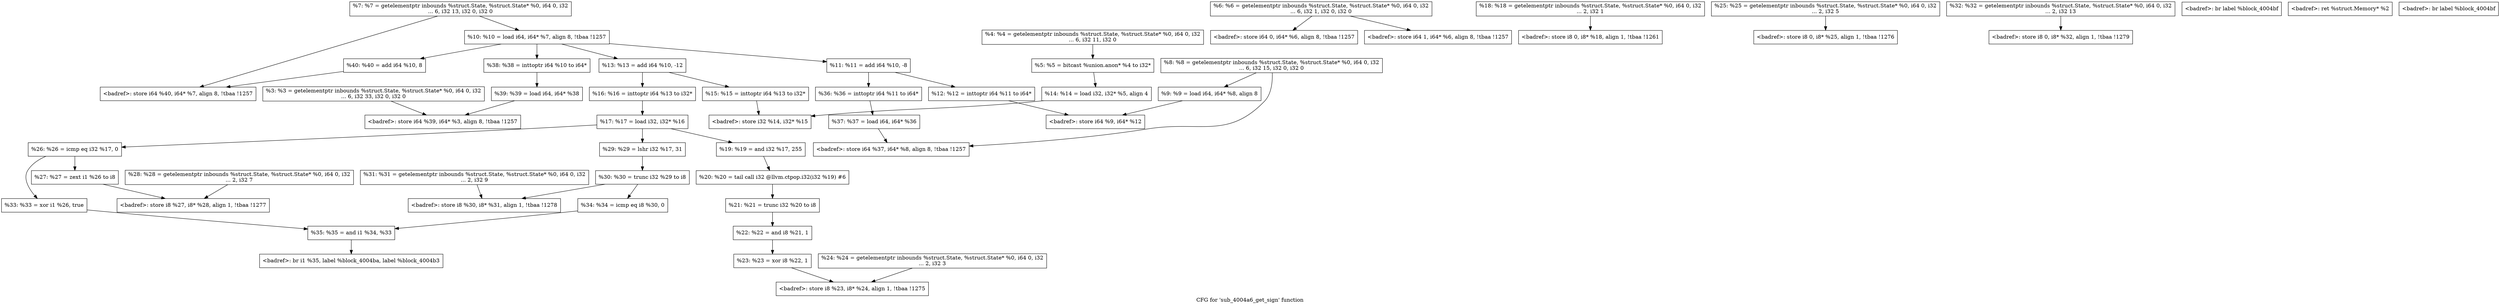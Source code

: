 digraph "CFG for 'sub_4004a6_get_sign' function" {
	label="CFG for 'sub_4004a6_get_sign' function";

	Node0x55c0765bc5d0 [shape=record,label="{%3:  %3 = getelementptr inbounds %struct.State, %struct.State* %0, i64 0, i32\l... 6, i32 33, i32 0, i32 0}"];
	Node0x55c0765bc5d0 -> Node0x55c0765be7e0;
	Node0x55c0765bc6a8 [shape=record,label="{%4:  %4 = getelementptr inbounds %struct.State, %struct.State* %0, i64 0, i32\l... 6, i32 11, i32 0}"];
	Node0x55c0765bc6a8 -> Node0x55c0765bc4f8;
	Node0x55c0765bc4f8 [shape=record,label="{%5:  %5 = bitcast %union.anon* %4 to i32*}"];
	Node0x55c0765bc4f8 -> Node0x55c0765bcda8;
	Node0x55c0765bc7e0 [shape=record,label="{%6:  %6 = getelementptr inbounds %struct.State, %struct.State* %0, i64 0, i32\l... 6, i32 1, i32 0, i32 0}"];
	Node0x55c0765bc7e0 -> Node0x55c0765be9c0;
	Node0x55c0765bc7e0 -> Node0x55c0765be4e0;
	Node0x55c0765bc8d0 [shape=record,label="{%7:  %7 = getelementptr inbounds %struct.State, %struct.State* %0, i64 0, i32\l... 6, i32 13, i32 0, i32 0}"];
	Node0x55c0765bc8d0 -> Node0x55c0765be8e0;
	Node0x55c0765bc8d0 -> Node0x55c0765bcb28;
	Node0x55c0765bc9c0 [shape=record,label="{%8:  %8 = getelementptr inbounds %struct.State, %struct.State* %0, i64 0, i32\l... 6, i32 15, i32 0, i32 0}"];
	Node0x55c0765bc9c0 -> Node0x55c0765be6a0;
	Node0x55c0765bc9c0 -> Node0x55c0765bcac8;
	Node0x55c0765bcac8 [shape=record,label="{%9:  %9 = load i64, i64* %8, align 8}"];
	Node0x55c0765bcac8 -> Node0x55c0765bcc80;
	Node0x55c0765bcb28 [shape=record,label="{%10:  %10 = load i64, i64* %7, align 8, !tbaa !1257}"];
	Node0x55c0765bcb28 -> Node0x55c0765be860;
	Node0x55c0765bcb28 -> Node0x55c0765be708;
	Node0x55c0765bcb28 -> Node0x55c0765bcd40;
	Node0x55c0765bcb28 -> Node0x55c0765bcba0;
	Node0x55c0765bcba0 [shape=record,label="{%11:  %11 = add i64 %10, -8}"];
	Node0x55c0765bcba0 -> Node0x55c0765be3d8;
	Node0x55c0765bcba0 -> Node0x55c0765bcc08;
	Node0x55c0765bcc08 [shape=record,label="{%12:  %12 = inttoptr i64 %11 to i64*}"];
	Node0x55c0765bcc08 -> Node0x55c0765bcc80;
	Node0x55c0765bcc80 [shape=record,label="{\<badref\>:  store i64 %9, i64* %12}"];
	Node0x55c0765bcd40 [shape=record,label="{%13:  %13 = add i64 %10, -12}"];
	Node0x55c0765bcd40 -> Node0x55c0765bcee8;
	Node0x55c0765bcd40 -> Node0x55c0765bce08;
	Node0x55c0765bcda8 [shape=record,label="{%14:  %14 = load i32, i32* %5, align 4}"];
	Node0x55c0765bcda8 -> Node0x55c0765bce80;
	Node0x55c0765bce08 [shape=record,label="{%15:  %15 = inttoptr i64 %13 to i32*}"];
	Node0x55c0765bce08 -> Node0x55c0765bce80;
	Node0x55c0765bce80 [shape=record,label="{\<badref\>:  store i32 %14, i32* %15}"];
	Node0x55c0765bcee8 [shape=record,label="{%16:  %16 = inttoptr i64 %13 to i32*}"];
	Node0x55c0765bcee8 -> Node0x55c0765bca38;
	Node0x55c0765bca38 [shape=record,label="{%17:  %17 = load i32, i32* %16}"];
	Node0x55c0765bca38 -> Node0x55c0765bdcd0;
	Node0x55c0765bca38 -> Node0x55c0765bdab0;
	Node0x55c0765bca38 -> Node0x55c0765bd5c0;
	Node0x55c0765bd0a0 [shape=record,label="{%18:  %18 = getelementptr inbounds %struct.State, %struct.State* %0, i64 0, i32\l... 2, i32 1}"];
	Node0x55c0765bd0a0 -> Node0x55c0765bd130;
	Node0x55c0765bd130 [shape=record,label="{\<badref\>:  store i8 0, i8* %18, align 1, !tbaa !1261}"];
	Node0x55c0765bd5c0 [shape=record,label="{%19:  %19 = and i32 %17, 255}"];
	Node0x55c0765bd5c0 -> Node0x55c0765bd640;
	Node0x55c0765bd640 [shape=record,label="{%20:  %20 = tail call i32 @llvm.ctpop.i32(i32 %19) #6}"];
	Node0x55c0765bd640 -> Node0x55c0765bd6b8;
	Node0x55c0765bd6b8 [shape=record,label="{%21:  %21 = trunc i32 %20 to i8}"];
	Node0x55c0765bd6b8 -> Node0x55c0765bd730;
	Node0x55c0765bd730 [shape=record,label="{%22:  %22 = and i8 %21, 1}"];
	Node0x55c0765bd730 -> Node0x55c0765bd7b0;
	Node0x55c0765bd7b0 [shape=record,label="{%23:  %23 = xor i8 %22, 1}"];
	Node0x55c0765bd7b0 -> Node0x55c0765bd8f0;
	Node0x55c0765bd860 [shape=record,label="{%24:  %24 = getelementptr inbounds %struct.State, %struct.State* %0, i64 0, i32\l... 2, i32 3}"];
	Node0x55c0765bd860 -> Node0x55c0765bd8f0;
	Node0x55c0765bd8f0 [shape=record,label="{\<badref\>:  store i8 %23, i8* %24, align 1, !tbaa !1275}"];
	Node0x55c0765bd9a0 [shape=record,label="{%25:  %25 = getelementptr inbounds %struct.State, %struct.State* %0, i64 0, i32\l... 2, i32 5}"];
	Node0x55c0765bd9a0 -> Node0x55c0765bda30;
	Node0x55c0765bda30 [shape=record,label="{\<badref\>:  store i8 0, i8* %25, align 1, !tbaa !1276}"];
	Node0x55c0765bdab0 [shape=record,label="{%26:  %26 = icmp eq i32 %17, 0}"];
	Node0x55c0765bdab0 -> Node0x55c0765be1c0;
	Node0x55c0765bdab0 -> Node0x55c0765bdb18;
	Node0x55c0765bdb18 [shape=record,label="{%27:  %27 = zext i1 %26 to i8}"];
	Node0x55c0765bdb18 -> Node0x55c0765bdc50;
	Node0x55c0765bdbc0 [shape=record,label="{%28:  %28 = getelementptr inbounds %struct.State, %struct.State* %0, i64 0, i32\l... 2, i32 7}"];
	Node0x55c0765bdbc0 -> Node0x55c0765bdc50;
	Node0x55c0765bdc50 [shape=record,label="{\<badref\>:  store i8 %27, i8* %28, align 1, !tbaa !1277}"];
	Node0x55c0765bdcd0 [shape=record,label="{%29:  %29 = lshr i32 %17, 31}"];
	Node0x55c0765bdcd0 -> Node0x55c0765bdd38;
	Node0x55c0765bdd38 [shape=record,label="{%30:  %30 = trunc i32 %29 to i8}"];
	Node0x55c0765bdd38 -> Node0x55c0765be240;
	Node0x55c0765bdd38 -> Node0x55c0765bde70;
	Node0x55c0765bdde0 [shape=record,label="{%31:  %31 = getelementptr inbounds %struct.State, %struct.State* %0, i64 0, i32\l... 2, i32 9}"];
	Node0x55c0765bdde0 -> Node0x55c0765bde70;
	Node0x55c0765bde70 [shape=record,label="{\<badref\>:  store i8 %30, i8* %31, align 1, !tbaa !1278}"];
	Node0x55c0765bdf20 [shape=record,label="{%32:  %32 = getelementptr inbounds %struct.State, %struct.State* %0, i64 0, i32\l... 2, i32 13}"];
	Node0x55c0765bdf20 -> Node0x55c0765bcf60;
	Node0x55c0765bcf60 [shape=record,label="{\<badref\>:  store i8 0, i8* %32, align 1, !tbaa !1279}"];
	Node0x55c0765be1c0 [shape=record,label="{%33:  %33 = xor i1 %26, true}"];
	Node0x55c0765be1c0 -> Node0x55c0765be2c0;
	Node0x55c0765be240 [shape=record,label="{%34:  %34 = icmp eq i8 %30, 0}"];
	Node0x55c0765be240 -> Node0x55c0765be2c0;
	Node0x55c0765be2c0 [shape=record,label="{%35:  %35 = and i1 %34, %33}"];
	Node0x55c0765be2c0 -> Node0x55c0765be468;
	Node0x55c0765be468 [shape=record,label="{\<badref\>:  br i1 %35, label %block_4004ba, label %block_4004b3}"];
	Node0x55c0765be4e0 [shape=record,label="{\<badref\>:  store i64 1, i64* %6, align 8, !tbaa !1257}"];
	Node0x55c0765be5c8 [shape=record,label="{\<badref\>:  br label %block_4004bf}"];
	Node0x55c0765be3d8 [shape=record,label="{%36:  %36 = inttoptr i64 %11 to i64*}"];
	Node0x55c0765be3d8 -> Node0x55c0765be628;
	Node0x55c0765be628 [shape=record,label="{%37:  %37 = load i64, i64* %36}"];
	Node0x55c0765be628 -> Node0x55c0765be6a0;
	Node0x55c0765be6a0 [shape=record,label="{\<badref\>:  store i64 %37, i64* %8, align 8, !tbaa !1257}"];
	Node0x55c0765be708 [shape=record,label="{%38:  %38 = inttoptr i64 %10 to i64*}"];
	Node0x55c0765be708 -> Node0x55c0765be768;
	Node0x55c0765be768 [shape=record,label="{%39:  %39 = load i64, i64* %38}"];
	Node0x55c0765be768 -> Node0x55c0765be7e0;
	Node0x55c0765be7e0 [shape=record,label="{\<badref\>:  store i64 %39, i64* %3, align 8, !tbaa !1257}"];
	Node0x55c0765be860 [shape=record,label="{%40:  %40 = add i64 %10, 8}"];
	Node0x55c0765be860 -> Node0x55c0765be8e0;
	Node0x55c0765be8e0 [shape=record,label="{\<badref\>:  store i64 %40, i64* %7, align 8, !tbaa !1257}"];
	Node0x55c0765be948 [shape=record,label="{\<badref\>:  ret %struct.Memory* %2}"];
	Node0x55c0765be9c0 [shape=record,label="{\<badref\>:  store i64 0, i64* %6, align 8, !tbaa !1257}"];
	Node0x55c0765be328 [shape=record,label="{\<badref\>:  br label %block_4004bf}"];
}
